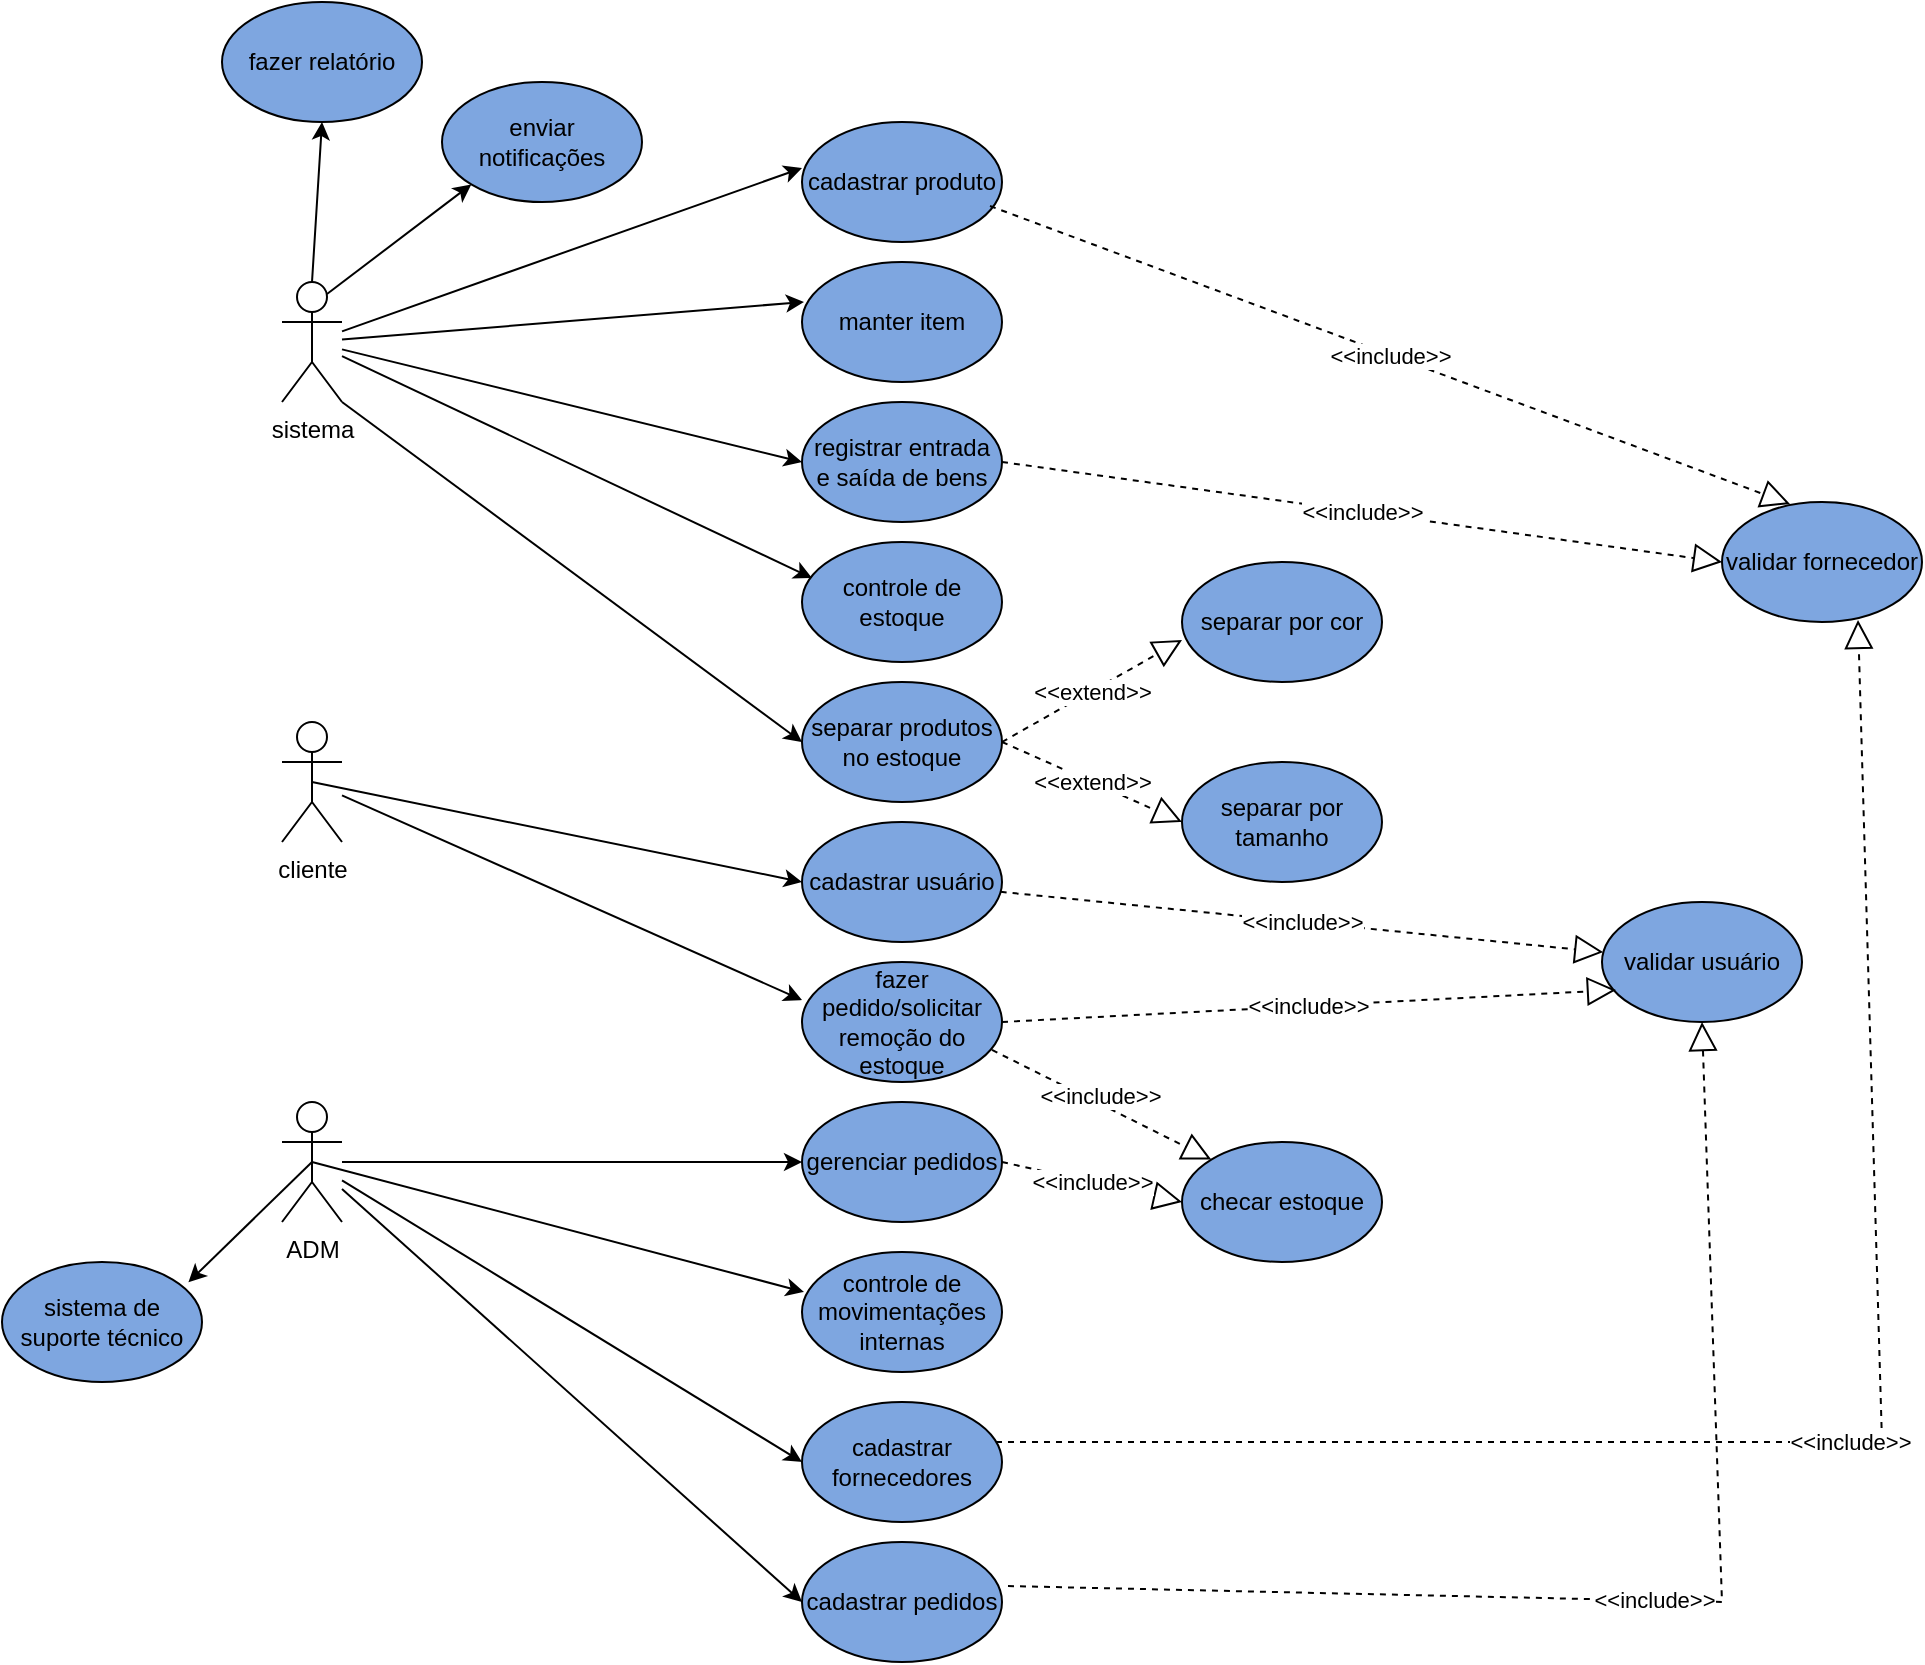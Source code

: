 <mxfile version="26.2.9">
  <diagram name="Página-1" id="oz86GiUr7FtvtdfqjLBF">
    <mxGraphModel dx="2498" dy="2094" grid="1" gridSize="10" guides="1" tooltips="1" connect="1" arrows="1" fold="1" page="1" pageScale="1" pageWidth="827" pageHeight="1169" math="0" shadow="0">
      <root>
        <mxCell id="0" />
        <mxCell id="1" parent="0" />
        <mxCell id="ynGgJZFgWA74VqTTcelF-3" value="enviar notificações" style="ellipse;whiteSpace=wrap;html=1;fillColor=#7EA6E0;" vertex="1" parent="1">
          <mxGeometry x="170" y="-60" width="100" height="60" as="geometry" />
        </mxCell>
        <mxCell id="ynGgJZFgWA74VqTTcelF-4" value="fazer relatório" style="ellipse;whiteSpace=wrap;html=1;fillColor=#7EA6E0;" vertex="1" parent="1">
          <mxGeometry x="60" y="-100" width="100" height="60" as="geometry" />
        </mxCell>
        <mxCell id="ynGgJZFgWA74VqTTcelF-5" value="validar usuário" style="ellipse;whiteSpace=wrap;html=1;fillColor=#7EA6E0;" vertex="1" parent="1">
          <mxGeometry x="750" y="350" width="100" height="60" as="geometry" />
        </mxCell>
        <mxCell id="ynGgJZFgWA74VqTTcelF-6" value="controle de movimentações internas" style="ellipse;whiteSpace=wrap;html=1;fillColor=#7EA6E0;" vertex="1" parent="1">
          <mxGeometry x="350" y="525" width="100" height="60" as="geometry" />
        </mxCell>
        <mxCell id="ynGgJZFgWA74VqTTcelF-7" value="separar produtos no estoque" style="ellipse;whiteSpace=wrap;html=1;fillColor=#7EA6E0;" vertex="1" parent="1">
          <mxGeometry x="350" y="240" width="100" height="60" as="geometry" />
        </mxCell>
        <mxCell id="ynGgJZFgWA74VqTTcelF-8" value="cadastrar usuário" style="ellipse;whiteSpace=wrap;html=1;fillColor=#7EA6E0;" vertex="1" parent="1">
          <mxGeometry x="350" y="310" width="100" height="60" as="geometry" />
        </mxCell>
        <mxCell id="ynGgJZFgWA74VqTTcelF-9" value="gerenciar pedidos" style="ellipse;whiteSpace=wrap;html=1;fillColor=#7EA6E0;" vertex="1" parent="1">
          <mxGeometry x="350" y="450" width="100" height="60" as="geometry" />
        </mxCell>
        <mxCell id="ynGgJZFgWA74VqTTcelF-10" value="registrar entrada e saída de bens" style="ellipse;whiteSpace=wrap;html=1;fillColor=#7EA6E0;" vertex="1" parent="1">
          <mxGeometry x="350" y="100" width="100" height="60" as="geometry" />
        </mxCell>
        <mxCell id="ynGgJZFgWA74VqTTcelF-11" value="manter item" style="ellipse;whiteSpace=wrap;html=1;fillColor=#7EA6E0;" vertex="1" parent="1">
          <mxGeometry x="350" y="30" width="100" height="60" as="geometry" />
        </mxCell>
        <mxCell id="ynGgJZFgWA74VqTTcelF-12" value="fazer pedido/solicitar remoção do estoque" style="ellipse;whiteSpace=wrap;html=1;fillColor=#7EA6E0;" vertex="1" parent="1">
          <mxGeometry x="350" y="380" width="100" height="60" as="geometry" />
        </mxCell>
        <mxCell id="ynGgJZFgWA74VqTTcelF-13" value="controle de estoque" style="ellipse;whiteSpace=wrap;html=1;fillColor=#7EA6E0;" vertex="1" parent="1">
          <mxGeometry x="350" y="170" width="100" height="60" as="geometry" />
        </mxCell>
        <mxCell id="ynGgJZFgWA74VqTTcelF-14" value="cadastrar produto" style="ellipse;whiteSpace=wrap;html=1;fillColor=#7EA6E0;" vertex="1" parent="1">
          <mxGeometry x="350" y="-40" width="100" height="60" as="geometry" />
        </mxCell>
        <mxCell id="ynGgJZFgWA74VqTTcelF-18" value="" style="endArrow=classic;html=1;rounded=0;exitX=0.75;exitY=0.1;exitDx=0;exitDy=0;exitPerimeter=0;entryX=0;entryY=1;entryDx=0;entryDy=0;" edge="1" parent="1" source="ynGgJZFgWA74VqTTcelF-31" target="ynGgJZFgWA74VqTTcelF-3">
          <mxGeometry width="50" height="50" relative="1" as="geometry">
            <mxPoint x="160" y="60" as="sourcePoint" />
            <mxPoint x="210" y="10" as="targetPoint" />
          </mxGeometry>
        </mxCell>
        <mxCell id="ynGgJZFgWA74VqTTcelF-20" value="" style="endArrow=classic;html=1;rounded=0;exitX=1;exitY=1;exitDx=0;exitDy=0;exitPerimeter=0;entryX=0;entryY=0.5;entryDx=0;entryDy=0;" edge="1" parent="1" source="ynGgJZFgWA74VqTTcelF-31" target="ynGgJZFgWA74VqTTcelF-7">
          <mxGeometry width="50" height="50" relative="1" as="geometry">
            <mxPoint x="195" y="400" as="sourcePoint" />
            <mxPoint x="245" y="350" as="targetPoint" />
          </mxGeometry>
        </mxCell>
        <mxCell id="ynGgJZFgWA74VqTTcelF-29" value="ADM" style="shape=umlActor;verticalLabelPosition=bottom;verticalAlign=top;html=1;outlineConnect=0;" vertex="1" parent="1">
          <mxGeometry x="90" y="450" width="30" height="60" as="geometry" />
        </mxCell>
        <mxCell id="ynGgJZFgWA74VqTTcelF-30" value="cliente" style="shape=umlActor;verticalLabelPosition=bottom;verticalAlign=top;html=1;outlineConnect=0;" vertex="1" parent="1">
          <mxGeometry x="90" y="260" width="30" height="60" as="geometry" />
        </mxCell>
        <mxCell id="ynGgJZFgWA74VqTTcelF-31" value="sistema" style="shape=umlActor;verticalLabelPosition=bottom;verticalAlign=top;html=1;outlineConnect=0;" vertex="1" parent="1">
          <mxGeometry x="90" y="40" width="30" height="60" as="geometry" />
        </mxCell>
        <mxCell id="ynGgJZFgWA74VqTTcelF-36" value="" style="endArrow=classic;html=1;rounded=0;exitX=0.5;exitY=0;exitDx=0;exitDy=0;exitPerimeter=0;entryX=0.5;entryY=1;entryDx=0;entryDy=0;" edge="1" parent="1" source="ynGgJZFgWA74VqTTcelF-31" target="ynGgJZFgWA74VqTTcelF-4">
          <mxGeometry width="50" height="50" relative="1" as="geometry">
            <mxPoint x="50" y="50" as="sourcePoint" />
            <mxPoint x="100" as="targetPoint" />
          </mxGeometry>
        </mxCell>
        <mxCell id="ynGgJZFgWA74VqTTcelF-37" value="" style="endArrow=classic;html=1;rounded=0;exitX=0.5;exitY=0.5;exitDx=0;exitDy=0;exitPerimeter=0;entryX=0;entryY=0.5;entryDx=0;entryDy=0;" edge="1" parent="1" source="ynGgJZFgWA74VqTTcelF-30" target="ynGgJZFgWA74VqTTcelF-8">
          <mxGeometry width="50" height="50" relative="1" as="geometry">
            <mxPoint x="170" y="170" as="sourcePoint" />
            <mxPoint x="220" y="120" as="targetPoint" />
          </mxGeometry>
        </mxCell>
        <mxCell id="ynGgJZFgWA74VqTTcelF-38" value="" style="endArrow=classic;html=1;rounded=0;entryX=0;entryY=0.383;entryDx=0;entryDy=0;entryPerimeter=0;" edge="1" parent="1" source="ynGgJZFgWA74VqTTcelF-31" target="ynGgJZFgWA74VqTTcelF-14">
          <mxGeometry width="50" height="50" relative="1" as="geometry">
            <mxPoint x="180" y="180" as="sourcePoint" />
            <mxPoint x="230" y="130" as="targetPoint" />
          </mxGeometry>
        </mxCell>
        <mxCell id="ynGgJZFgWA74VqTTcelF-39" value="" style="endArrow=classic;html=1;rounded=0;entryX=0;entryY=0.317;entryDx=0;entryDy=0;entryPerimeter=0;" edge="1" parent="1" source="ynGgJZFgWA74VqTTcelF-30" target="ynGgJZFgWA74VqTTcelF-12">
          <mxGeometry width="50" height="50" relative="1" as="geometry">
            <mxPoint x="190" y="190" as="sourcePoint" />
            <mxPoint x="240" y="140" as="targetPoint" />
          </mxGeometry>
        </mxCell>
        <mxCell id="ynGgJZFgWA74VqTTcelF-40" value="" style="endArrow=classic;html=1;rounded=0;entryX=0.01;entryY=0.333;entryDx=0;entryDy=0;entryPerimeter=0;" edge="1" parent="1" source="ynGgJZFgWA74VqTTcelF-31" target="ynGgJZFgWA74VqTTcelF-11">
          <mxGeometry width="50" height="50" relative="1" as="geometry">
            <mxPoint x="180" y="320" as="sourcePoint" />
            <mxPoint x="230" y="270" as="targetPoint" />
          </mxGeometry>
        </mxCell>
        <mxCell id="ynGgJZFgWA74VqTTcelF-41" value="" style="endArrow=classic;html=1;rounded=0;entryX=0;entryY=0.5;entryDx=0;entryDy=0;" edge="1" parent="1" source="ynGgJZFgWA74VqTTcelF-31" target="ynGgJZFgWA74VqTTcelF-10">
          <mxGeometry width="50" height="50" relative="1" as="geometry">
            <mxPoint x="180" y="380" as="sourcePoint" />
            <mxPoint x="230" y="330" as="targetPoint" />
          </mxGeometry>
        </mxCell>
        <mxCell id="ynGgJZFgWA74VqTTcelF-42" value="" style="endArrow=classic;html=1;rounded=0;entryX=0.05;entryY=0.3;entryDx=0;entryDy=0;entryPerimeter=0;" edge="1" parent="1" source="ynGgJZFgWA74VqTTcelF-31" target="ynGgJZFgWA74VqTTcelF-13">
          <mxGeometry width="50" height="50" relative="1" as="geometry">
            <mxPoint x="220" y="320" as="sourcePoint" />
            <mxPoint x="270" y="270" as="targetPoint" />
          </mxGeometry>
        </mxCell>
        <mxCell id="ynGgJZFgWA74VqTTcelF-43" value="" style="endArrow=classic;html=1;rounded=0;entryX=0;entryY=0.5;entryDx=0;entryDy=0;" edge="1" parent="1" target="ynGgJZFgWA74VqTTcelF-9">
          <mxGeometry width="50" height="50" relative="1" as="geometry">
            <mxPoint x="120" y="480" as="sourcePoint" />
            <mxPoint x="220" y="400" as="targetPoint" />
          </mxGeometry>
        </mxCell>
        <mxCell id="ynGgJZFgWA74VqTTcelF-44" value="" style="endArrow=classic;html=1;rounded=0;exitX=0.5;exitY=0.5;exitDx=0;exitDy=0;exitPerimeter=0;entryX=0.01;entryY=0.333;entryDx=0;entryDy=0;entryPerimeter=0;" edge="1" parent="1" source="ynGgJZFgWA74VqTTcelF-29" target="ynGgJZFgWA74VqTTcelF-6">
          <mxGeometry width="50" height="50" relative="1" as="geometry">
            <mxPoint x="220" y="460" as="sourcePoint" />
            <mxPoint x="270" y="410" as="targetPoint" />
          </mxGeometry>
        </mxCell>
        <mxCell id="ynGgJZFgWA74VqTTcelF-53" value="&amp;lt;&amp;lt;include&amp;gt;&amp;gt;" style="endArrow=block;dashed=1;endFill=0;endSize=12;html=1;rounded=0;fillColor=#000000;exitX=1;exitY=0.5;exitDx=0;exitDy=0;entryX=0.07;entryY=0.733;entryDx=0;entryDy=0;entryPerimeter=0;" edge="1" parent="1" source="ynGgJZFgWA74VqTTcelF-12" target="ynGgJZFgWA74VqTTcelF-5">
          <mxGeometry width="160" relative="1" as="geometry">
            <mxPoint x="460" y="409.5" as="sourcePoint" />
            <mxPoint x="620" y="409.5" as="targetPoint" />
          </mxGeometry>
        </mxCell>
        <mxCell id="ynGgJZFgWA74VqTTcelF-55" value="&amp;lt;&amp;lt;include&amp;gt;&amp;gt;" style="endArrow=block;dashed=1;endFill=0;endSize=12;html=1;rounded=0;fillColor=#000000;" edge="1" parent="1" source="ynGgJZFgWA74VqTTcelF-8" target="ynGgJZFgWA74VqTTcelF-5">
          <mxGeometry width="160" relative="1" as="geometry">
            <mxPoint x="460" y="320" as="sourcePoint" />
            <mxPoint x="620" y="310" as="targetPoint" />
          </mxGeometry>
        </mxCell>
        <mxCell id="ynGgJZFgWA74VqTTcelF-56" value="&amp;lt;&amp;lt;include&amp;gt;&amp;gt;" style="endArrow=block;dashed=1;endFill=0;endSize=12;html=1;rounded=0;fillColor=#000000;exitX=0.97;exitY=0.333;exitDx=0;exitDy=0;entryX=0.68;entryY=0.983;entryDx=0;entryDy=0;exitPerimeter=0;entryPerimeter=0;" edge="1" parent="1" source="ynGgJZFgWA74VqTTcelF-64" target="ynGgJZFgWA74VqTTcelF-63">
          <mxGeometry width="160" relative="1" as="geometry">
            <mxPoint x="500" y="620" as="sourcePoint" />
            <mxPoint x="670" y="520" as="targetPoint" />
            <Array as="points">
              <mxPoint x="890" y="620" />
            </Array>
          </mxGeometry>
        </mxCell>
        <mxCell id="ynGgJZFgWA74VqTTcelF-57" value="&amp;lt;&amp;lt;include&amp;gt;&amp;gt;" style="endArrow=block;dashed=1;endFill=0;endSize=12;html=1;rounded=0;fillColor=#000000;exitX=0.95;exitY=0.733;exitDx=0;exitDy=0;exitPerimeter=0;entryX=0;entryY=0;entryDx=0;entryDy=0;" edge="1" parent="1" source="ynGgJZFgWA74VqTTcelF-12" target="ynGgJZFgWA74VqTTcelF-61">
          <mxGeometry x="-0.044" y="3" width="160" relative="1" as="geometry">
            <mxPoint x="470" y="460" as="sourcePoint" />
            <mxPoint x="590" y="420" as="targetPoint" />
            <mxPoint as="offset" />
          </mxGeometry>
        </mxCell>
        <mxCell id="ynGgJZFgWA74VqTTcelF-58" value="&amp;lt;&amp;lt;include&amp;gt;&amp;gt;" style="endArrow=block;dashed=1;endFill=0;endSize=12;html=1;rounded=0;fillColor=#000000;exitX=1;exitY=0.5;exitDx=0;exitDy=0;entryX=0;entryY=0.5;entryDx=0;entryDy=0;" edge="1" parent="1" source="ynGgJZFgWA74VqTTcelF-9" target="ynGgJZFgWA74VqTTcelF-61">
          <mxGeometry width="160" relative="1" as="geometry">
            <mxPoint x="480" y="570" as="sourcePoint" />
            <mxPoint x="650" y="470" as="targetPoint" />
          </mxGeometry>
        </mxCell>
        <mxCell id="ynGgJZFgWA74VqTTcelF-59" value="&amp;lt;&amp;lt;include&amp;gt;&amp;gt;" style="endArrow=block;dashed=1;endFill=0;endSize=12;html=1;rounded=0;fillColor=#000000;exitX=1;exitY=0.5;exitDx=0;exitDy=0;entryX=0;entryY=0.5;entryDx=0;entryDy=0;" edge="1" parent="1" source="ynGgJZFgWA74VqTTcelF-10" target="ynGgJZFgWA74VqTTcelF-63">
          <mxGeometry width="160" relative="1" as="geometry">
            <mxPoint x="490" y="210" as="sourcePoint" />
            <mxPoint x="580" y="190" as="targetPoint" />
          </mxGeometry>
        </mxCell>
        <mxCell id="ynGgJZFgWA74VqTTcelF-60" value="&amp;lt;&amp;lt;include&amp;gt;&amp;gt;" style="endArrow=block;dashed=1;endFill=0;endSize=12;html=1;rounded=0;fillColor=#000000;exitX=0.94;exitY=0.7;exitDx=0;exitDy=0;entryX=0.34;entryY=0.017;entryDx=0;entryDy=0;exitPerimeter=0;entryPerimeter=0;" edge="1" parent="1" source="ynGgJZFgWA74VqTTcelF-14" target="ynGgJZFgWA74VqTTcelF-63">
          <mxGeometry width="160" relative="1" as="geometry">
            <mxPoint x="460" y="100" as="sourcePoint" />
            <mxPoint x="630" as="targetPoint" />
          </mxGeometry>
        </mxCell>
        <mxCell id="ynGgJZFgWA74VqTTcelF-61" value="checar estoque" style="ellipse;whiteSpace=wrap;html=1;fillColor=#7EA6E0;" vertex="1" parent="1">
          <mxGeometry x="540" y="470" width="100" height="60" as="geometry" />
        </mxCell>
        <mxCell id="ynGgJZFgWA74VqTTcelF-63" value="validar fornecedor" style="ellipse;whiteSpace=wrap;html=1;fillColor=#7EA6E0;" vertex="1" parent="1">
          <mxGeometry x="810" y="150" width="100" height="60" as="geometry" />
        </mxCell>
        <mxCell id="ynGgJZFgWA74VqTTcelF-64" value="cadastrar fornecedores" style="ellipse;whiteSpace=wrap;html=1;fillColor=#7EA6E0;" vertex="1" parent="1">
          <mxGeometry x="350" y="600" width="100" height="60" as="geometry" />
        </mxCell>
        <mxCell id="ynGgJZFgWA74VqTTcelF-65" value="cadastrar pedidos" style="ellipse;whiteSpace=wrap;html=1;fillColor=#7EA6E0;" vertex="1" parent="1">
          <mxGeometry x="350" y="670" width="100" height="60" as="geometry" />
        </mxCell>
        <mxCell id="ynGgJZFgWA74VqTTcelF-67" value="" style="endArrow=classic;html=1;rounded=0;entryX=0;entryY=0.5;entryDx=0;entryDy=0;" edge="1" parent="1" source="ynGgJZFgWA74VqTTcelF-29" target="ynGgJZFgWA74VqTTcelF-65">
          <mxGeometry width="50" height="50" relative="1" as="geometry">
            <mxPoint x="115" y="525" as="sourcePoint" />
            <mxPoint x="361" y="590" as="targetPoint" />
          </mxGeometry>
        </mxCell>
        <mxCell id="ynGgJZFgWA74VqTTcelF-68" value="" style="endArrow=classic;html=1;rounded=0;entryX=0;entryY=0.5;entryDx=0;entryDy=0;" edge="1" parent="1" source="ynGgJZFgWA74VqTTcelF-29" target="ynGgJZFgWA74VqTTcelF-64">
          <mxGeometry width="50" height="50" relative="1" as="geometry">
            <mxPoint x="104" y="540" as="sourcePoint" />
            <mxPoint x="350" y="605" as="targetPoint" />
          </mxGeometry>
        </mxCell>
        <mxCell id="ynGgJZFgWA74VqTTcelF-69" value="&amp;lt;&amp;lt;include&amp;gt;&amp;gt;" style="endArrow=block;dashed=1;endFill=0;endSize=12;html=1;rounded=0;fillColor=#000000;exitX=1.03;exitY=0.367;exitDx=0;exitDy=0;exitPerimeter=0;entryX=0.5;entryY=1;entryDx=0;entryDy=0;" edge="1" parent="1" source="ynGgJZFgWA74VqTTcelF-65" target="ynGgJZFgWA74VqTTcelF-5">
          <mxGeometry width="160" relative="1" as="geometry">
            <mxPoint x="510" y="729.5" as="sourcePoint" />
            <mxPoint x="810" y="400" as="targetPoint" />
            <Array as="points">
              <mxPoint x="810" y="700" />
            </Array>
          </mxGeometry>
        </mxCell>
        <mxCell id="ynGgJZFgWA74VqTTcelF-70" value="&amp;lt;&amp;lt;extend&amp;gt;&amp;gt;" style="endArrow=block;dashed=1;endFill=0;endSize=12;html=1;rounded=0;fillColor=#000000;exitX=1;exitY=0.5;exitDx=0;exitDy=0;entryX=0;entryY=0.5;entryDx=0;entryDy=0;" edge="1" parent="1" source="ynGgJZFgWA74VqTTcelF-7" target="ynGgJZFgWA74VqTTcelF-71">
          <mxGeometry width="160" relative="1" as="geometry">
            <mxPoint x="490" y="255" as="sourcePoint" />
            <mxPoint x="560" y="270" as="targetPoint" />
          </mxGeometry>
        </mxCell>
        <mxCell id="ynGgJZFgWA74VqTTcelF-71" value="separar por tamanho" style="ellipse;whiteSpace=wrap;html=1;fillColor=#7EA6E0;" vertex="1" parent="1">
          <mxGeometry x="540" y="280" width="100" height="60" as="geometry" />
        </mxCell>
        <mxCell id="ynGgJZFgWA74VqTTcelF-72" value="&amp;lt;&amp;lt;extend&amp;gt;&amp;gt;" style="endArrow=block;dashed=1;endFill=0;endSize=12;html=1;rounded=0;fillColor=#000000;exitX=1;exitY=0.5;exitDx=0;exitDy=0;entryX=0;entryY=0.65;entryDx=0;entryDy=0;entryPerimeter=0;" edge="1" parent="1" source="ynGgJZFgWA74VqTTcelF-7" target="ynGgJZFgWA74VqTTcelF-73">
          <mxGeometry width="160" relative="1" as="geometry">
            <mxPoint x="480" y="240" as="sourcePoint" />
            <mxPoint x="520" y="240" as="targetPoint" />
          </mxGeometry>
        </mxCell>
        <mxCell id="ynGgJZFgWA74VqTTcelF-73" value="separar por cor" style="ellipse;whiteSpace=wrap;html=1;fillColor=#7EA6E0;" vertex="1" parent="1">
          <mxGeometry x="540" y="180" width="100" height="60" as="geometry" />
        </mxCell>
        <mxCell id="_Fb1tFkwSOvNCH66ruDp-1" value="sistema de suporte técnico" style="ellipse;whiteSpace=wrap;html=1;fillColor=#7EA6E0;" vertex="1" parent="1">
          <mxGeometry x="-50" y="530" width="100" height="60" as="geometry" />
        </mxCell>
        <mxCell id="_Fb1tFkwSOvNCH66ruDp-2" value="" style="endArrow=classic;html=1;rounded=0;exitX=0.5;exitY=0.5;exitDx=0;exitDy=0;exitPerimeter=0;entryX=0.932;entryY=0.169;entryDx=0;entryDy=0;entryPerimeter=0;" edge="1" parent="1" source="ynGgJZFgWA74VqTTcelF-29" target="_Fb1tFkwSOvNCH66ruDp-1">
          <mxGeometry width="50" height="50" relative="1" as="geometry">
            <mxPoint x="68" y="660" as="sourcePoint" />
            <mxPoint x="50" y="520" as="targetPoint" />
          </mxGeometry>
        </mxCell>
      </root>
    </mxGraphModel>
  </diagram>
</mxfile>
